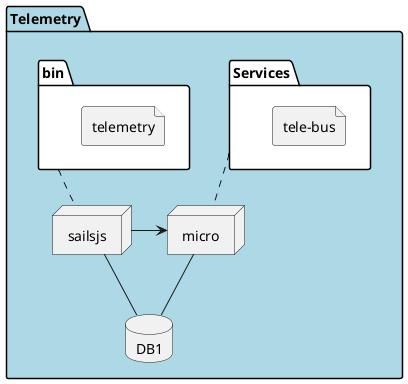 @startuml

package  "Telemetry"  #lightblue {
  folder bin #ffffff {
    file telemetry
  }

  folder Services #ffffff {
    file "tele-bus"
  }

  node micro

  node sailsjs
  database DB1

  sailsjs -- DB1
  bin .. sailsjs
  Services .. micro

  micro -- DB1
  sailsjs -> micro
}

@enduml
